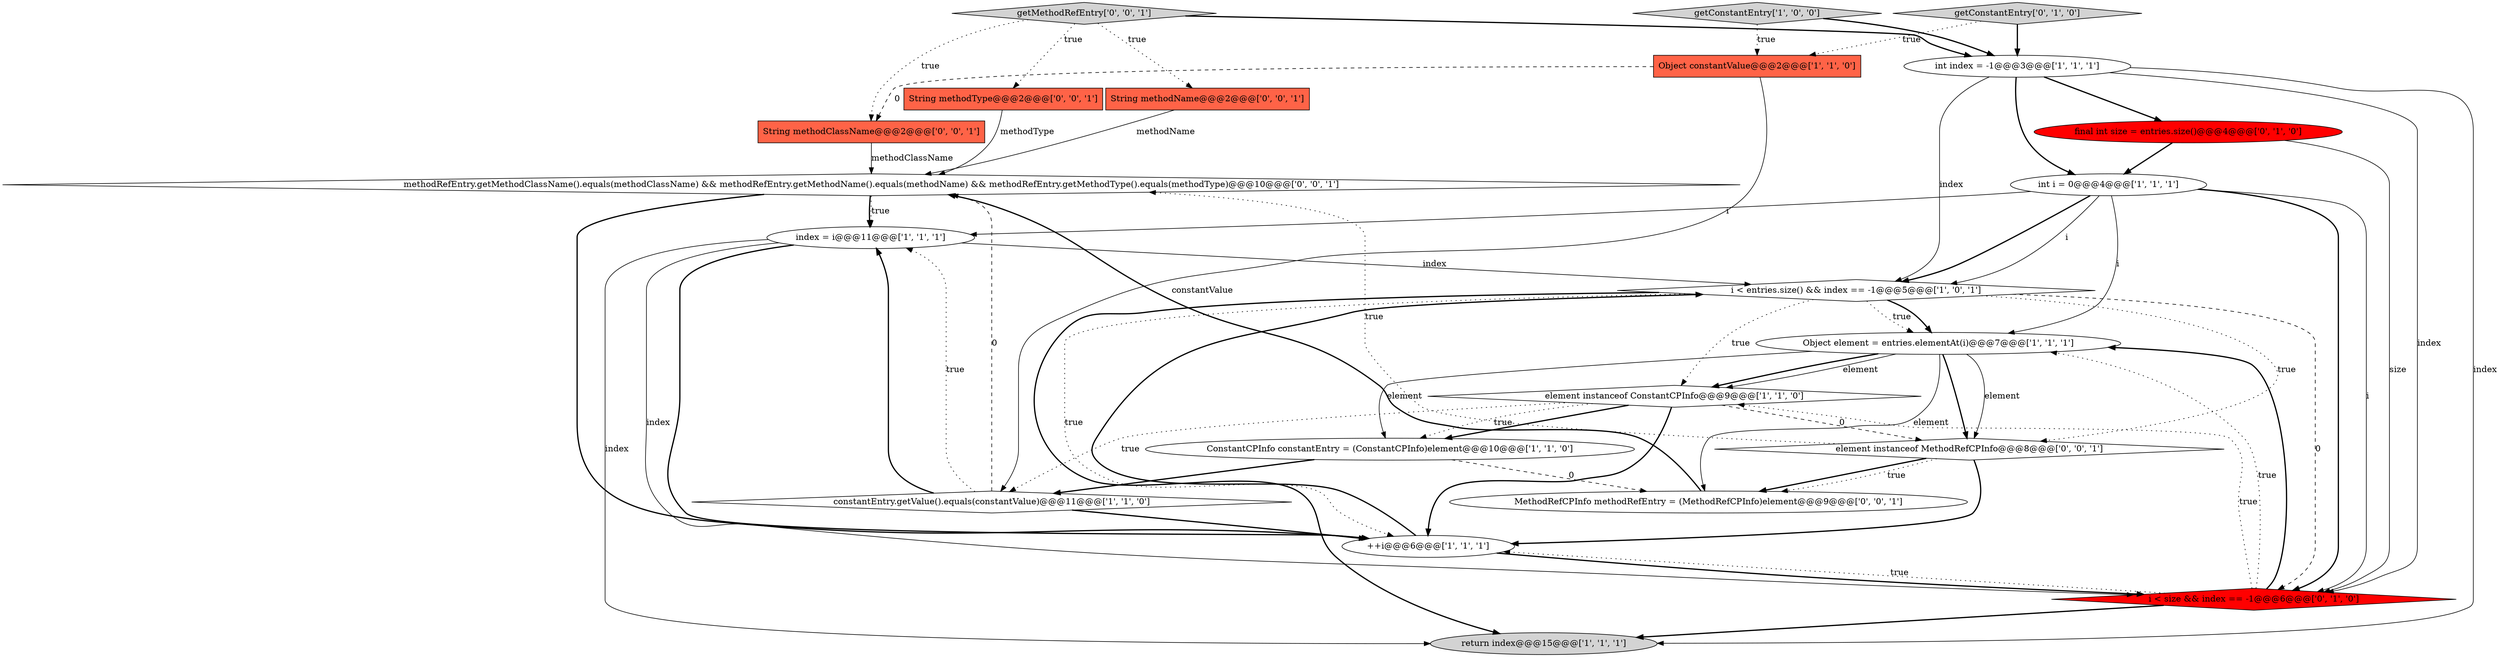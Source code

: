 digraph {
9 [style = filled, label = "Object constantValue@@@2@@@['1', '1', '0']", fillcolor = tomato, shape = box image = "AAA0AAABBB1BBB"];
2 [style = filled, label = "index = i@@@11@@@['1', '1', '1']", fillcolor = white, shape = ellipse image = "AAA0AAABBB1BBB"];
7 [style = filled, label = "Object element = entries.elementAt(i)@@@7@@@['1', '1', '1']", fillcolor = white, shape = ellipse image = "AAA0AAABBB1BBB"];
6 [style = filled, label = "int index = -1@@@3@@@['1', '1', '1']", fillcolor = white, shape = ellipse image = "AAA0AAABBB1BBB"];
0 [style = filled, label = "int i = 0@@@4@@@['1', '1', '1']", fillcolor = white, shape = ellipse image = "AAA0AAABBB1BBB"];
4 [style = filled, label = "i < entries.size() && index == -1@@@5@@@['1', '0', '1']", fillcolor = white, shape = diamond image = "AAA0AAABBB1BBB"];
18 [style = filled, label = "MethodRefCPInfo methodRefEntry = (MethodRefCPInfo)element@@@9@@@['0', '0', '1']", fillcolor = white, shape = ellipse image = "AAA0AAABBB3BBB"];
19 [style = filled, label = "getMethodRefEntry['0', '0', '1']", fillcolor = lightgray, shape = diamond image = "AAA0AAABBB3BBB"];
11 [style = filled, label = "element instanceof ConstantCPInfo@@@9@@@['1', '1', '0']", fillcolor = white, shape = diamond image = "AAA0AAABBB1BBB"];
20 [style = filled, label = "String methodType@@@2@@@['0', '0', '1']", fillcolor = tomato, shape = box image = "AAA0AAABBB3BBB"];
21 [style = filled, label = "String methodClassName@@@2@@@['0', '0', '1']", fillcolor = tomato, shape = box image = "AAA0AAABBB3BBB"];
13 [style = filled, label = "final int size = entries.size()@@@4@@@['0', '1', '0']", fillcolor = red, shape = ellipse image = "AAA1AAABBB2BBB"];
5 [style = filled, label = "getConstantEntry['1', '0', '0']", fillcolor = lightgray, shape = diamond image = "AAA0AAABBB1BBB"];
12 [style = filled, label = "getConstantEntry['0', '1', '0']", fillcolor = lightgray, shape = diamond image = "AAA0AAABBB2BBB"];
1 [style = filled, label = "ConstantCPInfo constantEntry = (ConstantCPInfo)element@@@10@@@['1', '1', '0']", fillcolor = white, shape = ellipse image = "AAA0AAABBB1BBB"];
8 [style = filled, label = "return index@@@15@@@['1', '1', '1']", fillcolor = lightgray, shape = ellipse image = "AAA0AAABBB1BBB"];
3 [style = filled, label = "++i@@@6@@@['1', '1', '1']", fillcolor = white, shape = ellipse image = "AAA0AAABBB1BBB"];
10 [style = filled, label = "constantEntry.getValue().equals(constantValue)@@@11@@@['1', '1', '0']", fillcolor = white, shape = diamond image = "AAA0AAABBB1BBB"];
17 [style = filled, label = "String methodName@@@2@@@['0', '0', '1']", fillcolor = tomato, shape = box image = "AAA0AAABBB3BBB"];
14 [style = filled, label = "i < size && index == -1@@@6@@@['0', '1', '0']", fillcolor = red, shape = diamond image = "AAA1AAABBB2BBB"];
16 [style = filled, label = "element instanceof MethodRefCPInfo@@@8@@@['0', '0', '1']", fillcolor = white, shape = diamond image = "AAA0AAABBB3BBB"];
15 [style = filled, label = "methodRefEntry.getMethodClassName().equals(methodClassName) && methodRefEntry.getMethodName().equals(methodName) && methodRefEntry.getMethodType().equals(methodType)@@@10@@@['0', '0', '1']", fillcolor = white, shape = diamond image = "AAA0AAABBB3BBB"];
10->15 [style = dashed, label="0"];
16->3 [style = bold, label=""];
2->8 [style = solid, label="index"];
15->2 [style = bold, label=""];
17->15 [style = solid, label="methodName"];
7->11 [style = bold, label=""];
16->18 [style = bold, label=""];
6->8 [style = solid, label="index"];
7->16 [style = solid, label="element"];
11->1 [style = bold, label=""];
16->18 [style = dotted, label="true"];
19->17 [style = dotted, label="true"];
13->14 [style = solid, label="size"];
11->10 [style = dotted, label="true"];
11->1 [style = dotted, label="true"];
15->2 [style = dotted, label="true"];
2->3 [style = bold, label=""];
19->20 [style = dotted, label="true"];
3->14 [style = bold, label=""];
16->15 [style = dotted, label="true"];
18->15 [style = bold, label=""];
4->11 [style = dotted, label="true"];
4->7 [style = dotted, label="true"];
10->3 [style = bold, label=""];
6->0 [style = bold, label=""];
19->21 [style = dotted, label="true"];
1->18 [style = dashed, label="0"];
6->14 [style = solid, label="index"];
0->4 [style = solid, label="i"];
15->3 [style = bold, label=""];
12->6 [style = bold, label=""];
19->6 [style = bold, label=""];
3->4 [style = bold, label=""];
4->7 [style = bold, label=""];
14->7 [style = bold, label=""];
0->14 [style = solid, label="i"];
21->15 [style = solid, label="methodClassName"];
0->14 [style = bold, label=""];
4->3 [style = dotted, label="true"];
5->6 [style = bold, label=""];
11->3 [style = bold, label=""];
0->4 [style = bold, label=""];
10->2 [style = dotted, label="true"];
9->21 [style = dashed, label="0"];
11->16 [style = dashed, label="0"];
7->1 [style = solid, label="element"];
6->13 [style = bold, label=""];
7->16 [style = bold, label=""];
14->7 [style = dotted, label="true"];
2->4 [style = solid, label="index"];
14->3 [style = dotted, label="true"];
6->4 [style = solid, label="index"];
5->9 [style = dotted, label="true"];
7->18 [style = solid, label="element"];
4->8 [style = bold, label=""];
14->11 [style = dotted, label="true"];
10->2 [style = bold, label=""];
9->10 [style = solid, label="constantValue"];
14->8 [style = bold, label=""];
4->16 [style = dotted, label="true"];
4->14 [style = dashed, label="0"];
7->11 [style = solid, label="element"];
2->14 [style = solid, label="index"];
1->10 [style = bold, label=""];
20->15 [style = solid, label="methodType"];
0->7 [style = solid, label="i"];
13->0 [style = bold, label=""];
12->9 [style = dotted, label="true"];
0->2 [style = solid, label="i"];
}
